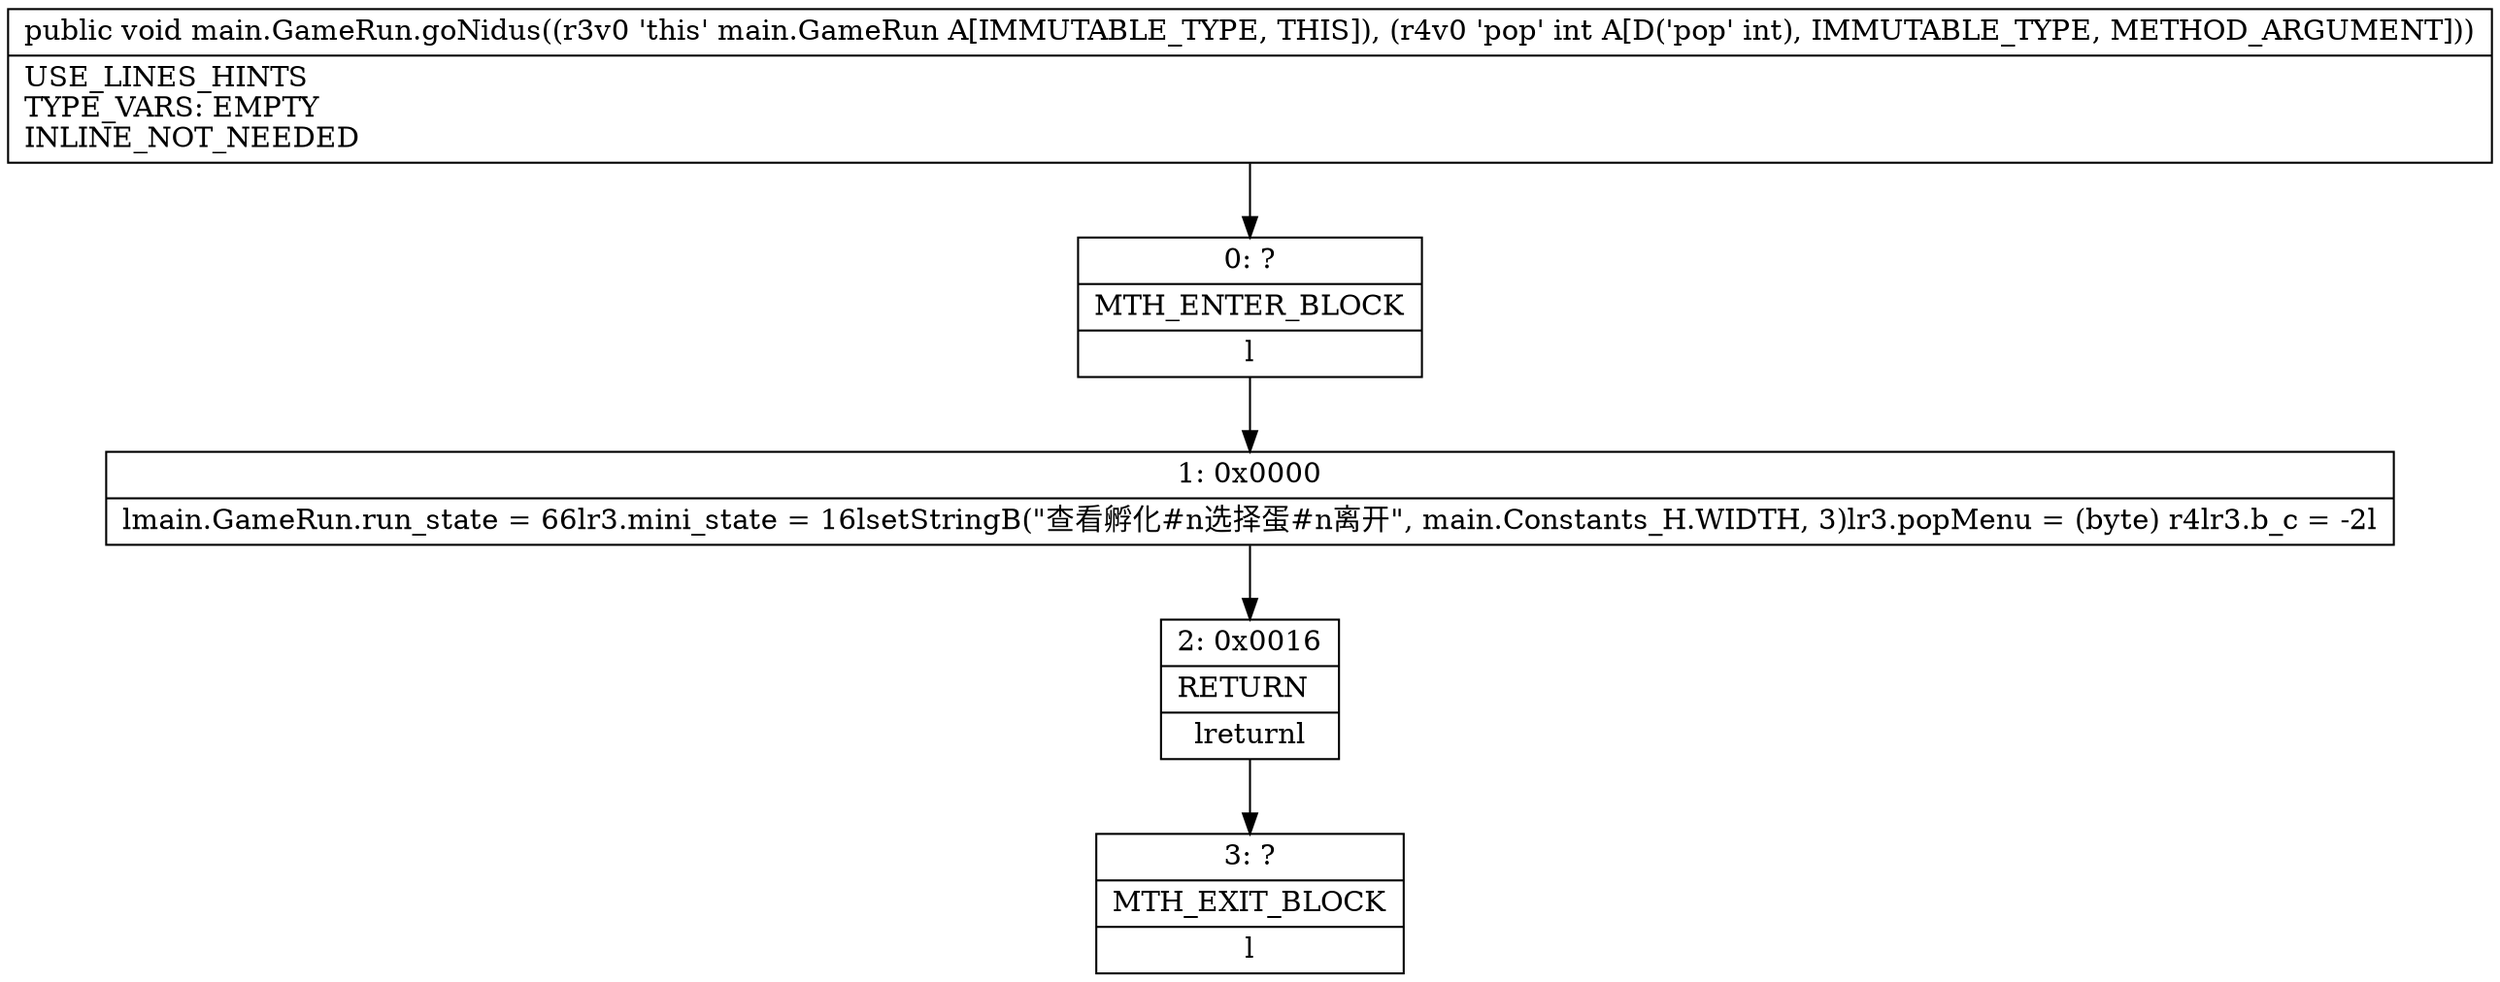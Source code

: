digraph "CFG formain.GameRun.goNidus(I)V" {
Node_0 [shape=record,label="{0\:\ ?|MTH_ENTER_BLOCK\l|l}"];
Node_1 [shape=record,label="{1\:\ 0x0000|lmain.GameRun.run_state = 66lr3.mini_state = 16lsetStringB(\"查看孵化#n选择蛋#n离开\", main.Constants_H.WIDTH, 3)lr3.popMenu = (byte) r4lr3.b_c = \-2l}"];
Node_2 [shape=record,label="{2\:\ 0x0016|RETURN\l|lreturnl}"];
Node_3 [shape=record,label="{3\:\ ?|MTH_EXIT_BLOCK\l|l}"];
MethodNode[shape=record,label="{public void main.GameRun.goNidus((r3v0 'this' main.GameRun A[IMMUTABLE_TYPE, THIS]), (r4v0 'pop' int A[D('pop' int), IMMUTABLE_TYPE, METHOD_ARGUMENT]))  | USE_LINES_HINTS\lTYPE_VARS: EMPTY\lINLINE_NOT_NEEDED\l}"];
MethodNode -> Node_0;
Node_0 -> Node_1;
Node_1 -> Node_2;
Node_2 -> Node_3;
}

